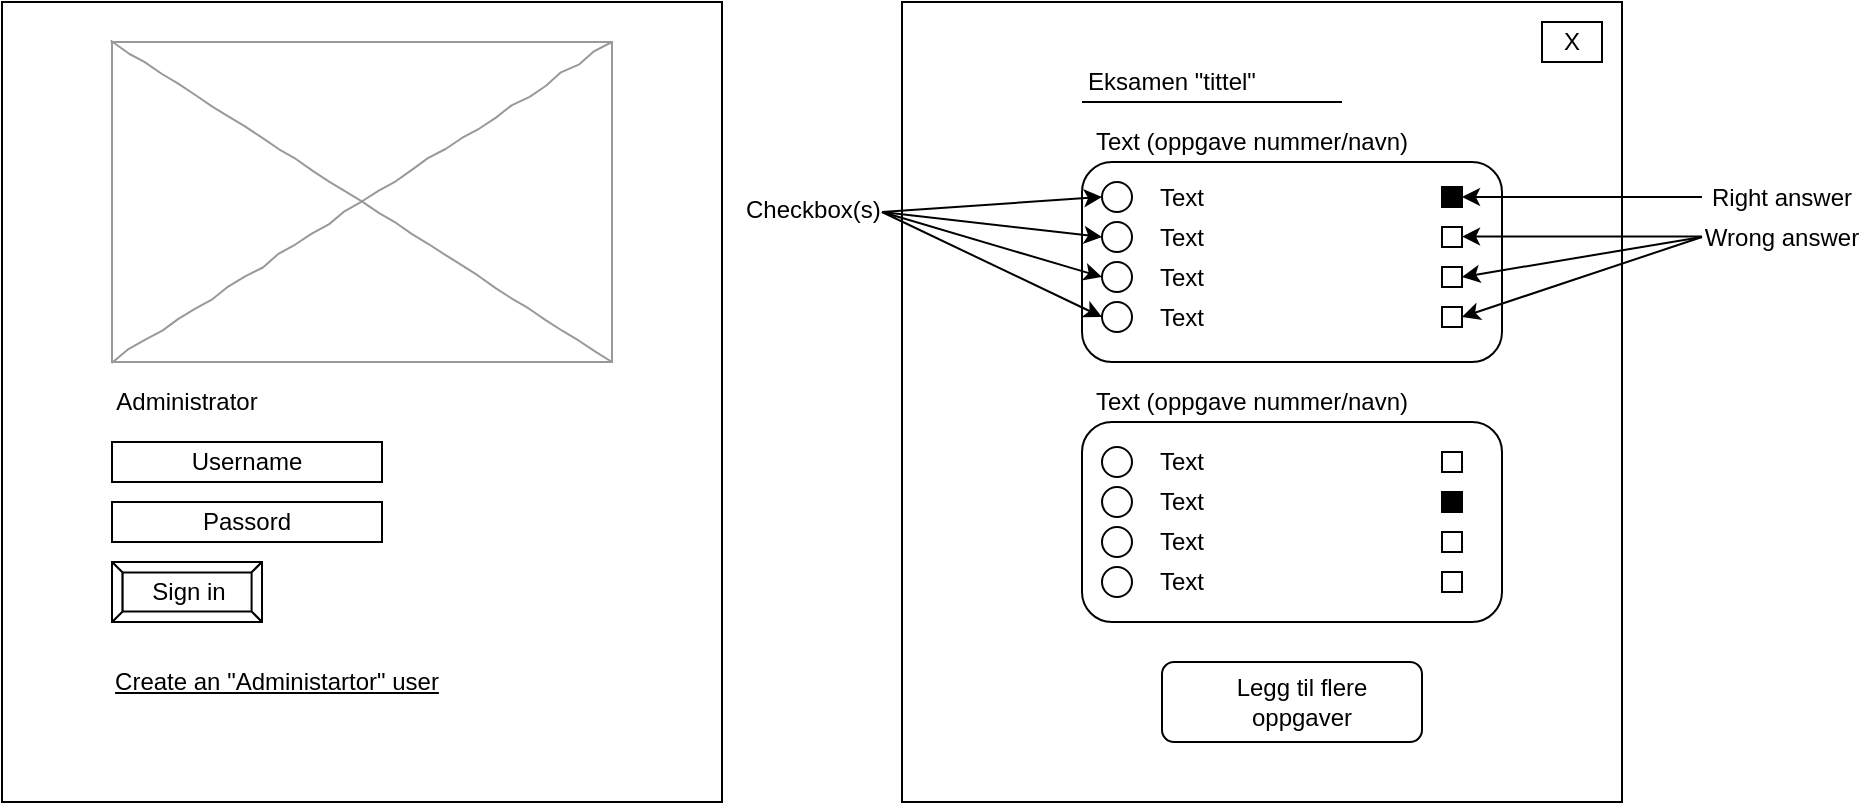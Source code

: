 <mxfile version="15.0.3" type="github">
  <diagram name="Page-1" id="03018318-947c-dd8e-b7a3-06fadd420f32">
    <mxGraphModel dx="981" dy="526" grid="1" gridSize="10" guides="1" tooltips="1" connect="1" arrows="1" fold="1" page="1" pageScale="1" pageWidth="1100" pageHeight="850" background="#ffffff" math="0" shadow="0">
      <root>
        <mxCell id="0" />
        <mxCell id="1" parent="0" />
        <mxCell id="bgq5ql3Wi5CXJPzBRoZU-4" value="" style="rounded=0;whiteSpace=wrap;html=1;" vertex="1" parent="1">
          <mxGeometry x="40" y="40" width="360" height="400" as="geometry" />
        </mxCell>
        <mxCell id="bgq5ql3Wi5CXJPzBRoZU-6" value="" style="verticalLabelPosition=bottom;shadow=0;dashed=0;align=center;html=1;verticalAlign=top;strokeWidth=1;shape=mxgraph.mockup.graphics.simpleIcon;strokeColor=#999999;rounded=0;labelBackgroundColor=none;fontFamily=Verdana;fontSize=14;fontColor=#000000;comic=1;" vertex="1" parent="1">
          <mxGeometry x="95" y="60" width="250" height="160" as="geometry" />
        </mxCell>
        <mxCell id="bgq5ql3Wi5CXJPzBRoZU-7" value="Username" style="rounded=0;whiteSpace=wrap;html=1;" vertex="1" parent="1">
          <mxGeometry x="95" y="260" width="135" height="20" as="geometry" />
        </mxCell>
        <mxCell id="bgq5ql3Wi5CXJPzBRoZU-8" value="Administrator" style="text;html=1;strokeColor=none;fillColor=none;align=center;verticalAlign=middle;whiteSpace=wrap;rounded=0;" vertex="1" parent="1">
          <mxGeometry x="95" y="230" width="75" height="20" as="geometry" />
        </mxCell>
        <mxCell id="bgq5ql3Wi5CXJPzBRoZU-10" value="Passord" style="rounded=0;whiteSpace=wrap;html=1;" vertex="1" parent="1">
          <mxGeometry x="95" y="290" width="135" height="20" as="geometry" />
        </mxCell>
        <mxCell id="bgq5ql3Wi5CXJPzBRoZU-11" value="Sign in" style="labelPosition=center;verticalLabelPosition=middle;align=center;html=1;shape=mxgraph.basic.button;dx=5.2;" vertex="1" parent="1">
          <mxGeometry x="95" y="320" width="75" height="30" as="geometry" />
        </mxCell>
        <mxCell id="bgq5ql3Wi5CXJPzBRoZU-12" value="&lt;u&gt;Create an &quot;Administartor&quot; user&lt;/u&gt;" style="text;html=1;strokeColor=none;fillColor=none;align=center;verticalAlign=middle;whiteSpace=wrap;rounded=0;" vertex="1" parent="1">
          <mxGeometry x="95" y="370" width="165" height="20" as="geometry" />
        </mxCell>
        <mxCell id="bgq5ql3Wi5CXJPzBRoZU-13" value="" style="rounded=0;whiteSpace=wrap;html=1;" vertex="1" parent="1">
          <mxGeometry x="490" y="40" width="360" height="400" as="geometry" />
        </mxCell>
        <mxCell id="bgq5ql3Wi5CXJPzBRoZU-14" value="Eksamen &quot;tittel&quot;" style="text;html=1;strokeColor=none;fillColor=none;align=center;verticalAlign=middle;whiteSpace=wrap;rounded=0;" vertex="1" parent="1">
          <mxGeometry x="540" y="70" width="170" height="20" as="geometry" />
        </mxCell>
        <mxCell id="bgq5ql3Wi5CXJPzBRoZU-16" value="" style="rounded=1;whiteSpace=wrap;html=1;" vertex="1" parent="1">
          <mxGeometry x="580" y="120" width="210" height="100" as="geometry" />
        </mxCell>
        <mxCell id="bgq5ql3Wi5CXJPzBRoZU-17" value="Text (oppgave nummer/navn)" style="text;html=1;strokeColor=none;fillColor=none;align=center;verticalAlign=middle;whiteSpace=wrap;rounded=0;" vertex="1" parent="1">
          <mxGeometry x="580" y="100" width="170" height="20" as="geometry" />
        </mxCell>
        <mxCell id="bgq5ql3Wi5CXJPzBRoZU-18" value="" style="endArrow=none;html=1;" edge="1" parent="1">
          <mxGeometry width="50" height="50" relative="1" as="geometry">
            <mxPoint x="710" y="90" as="sourcePoint" />
            <mxPoint x="580" y="90" as="targetPoint" />
          </mxGeometry>
        </mxCell>
        <mxCell id="bgq5ql3Wi5CXJPzBRoZU-19" value="" style="ellipse;whiteSpace=wrap;html=1;aspect=fixed;" vertex="1" parent="1">
          <mxGeometry x="590" y="130" width="15" height="15" as="geometry" />
        </mxCell>
        <mxCell id="bgq5ql3Wi5CXJPzBRoZU-20" value="" style="ellipse;whiteSpace=wrap;html=1;aspect=fixed;" vertex="1" parent="1">
          <mxGeometry x="590" y="150" width="15" height="15" as="geometry" />
        </mxCell>
        <mxCell id="bgq5ql3Wi5CXJPzBRoZU-21" value="" style="ellipse;whiteSpace=wrap;html=1;aspect=fixed;" vertex="1" parent="1">
          <mxGeometry x="590" y="170" width="15" height="15" as="geometry" />
        </mxCell>
        <mxCell id="bgq5ql3Wi5CXJPzBRoZU-22" value="" style="ellipse;whiteSpace=wrap;html=1;aspect=fixed;" vertex="1" parent="1">
          <mxGeometry x="590" y="190" width="15" height="15" as="geometry" />
        </mxCell>
        <mxCell id="bgq5ql3Wi5CXJPzBRoZU-23" value="Text" style="text;html=1;strokeColor=none;fillColor=none;align=center;verticalAlign=middle;whiteSpace=wrap;rounded=0;" vertex="1" parent="1">
          <mxGeometry x="610" y="127.5" width="40" height="20" as="geometry" />
        </mxCell>
        <mxCell id="bgq5ql3Wi5CXJPzBRoZU-24" value="Text" style="text;html=1;strokeColor=none;fillColor=none;align=center;verticalAlign=middle;whiteSpace=wrap;rounded=0;" vertex="1" parent="1">
          <mxGeometry x="610" y="147.5" width="40" height="20" as="geometry" />
        </mxCell>
        <mxCell id="bgq5ql3Wi5CXJPzBRoZU-25" value="Text" style="text;html=1;strokeColor=none;fillColor=none;align=center;verticalAlign=middle;whiteSpace=wrap;rounded=0;" vertex="1" parent="1">
          <mxGeometry x="610" y="167.5" width="40" height="20" as="geometry" />
        </mxCell>
        <mxCell id="bgq5ql3Wi5CXJPzBRoZU-26" value="Text" style="text;html=1;strokeColor=none;fillColor=none;align=center;verticalAlign=middle;whiteSpace=wrap;rounded=0;" vertex="1" parent="1">
          <mxGeometry x="610" y="187.5" width="40" height="20" as="geometry" />
        </mxCell>
        <mxCell id="bgq5ql3Wi5CXJPzBRoZU-27" value="" style="whiteSpace=wrap;html=1;aspect=fixed;fillColor=#000000;" vertex="1" parent="1">
          <mxGeometry x="760" y="132.5" width="10" height="10" as="geometry" />
        </mxCell>
        <mxCell id="bgq5ql3Wi5CXJPzBRoZU-28" value="" style="whiteSpace=wrap;html=1;aspect=fixed;" vertex="1" parent="1">
          <mxGeometry x="760" y="152.5" width="10" height="10" as="geometry" />
        </mxCell>
        <mxCell id="bgq5ql3Wi5CXJPzBRoZU-29" value="" style="whiteSpace=wrap;html=1;aspect=fixed;" vertex="1" parent="1">
          <mxGeometry x="760" y="172.5" width="10" height="10" as="geometry" />
        </mxCell>
        <mxCell id="bgq5ql3Wi5CXJPzBRoZU-30" value="" style="whiteSpace=wrap;html=1;aspect=fixed;" vertex="1" parent="1">
          <mxGeometry x="760" y="192.5" width="10" height="10" as="geometry" />
        </mxCell>
        <mxCell id="bgq5ql3Wi5CXJPzBRoZU-31" value="Right answer" style="text;html=1;strokeColor=none;fillColor=none;align=center;verticalAlign=middle;whiteSpace=wrap;rounded=0;" vertex="1" parent="1">
          <mxGeometry x="890" y="127.5" width="80" height="20" as="geometry" />
        </mxCell>
        <mxCell id="bgq5ql3Wi5CXJPzBRoZU-32" value="" style="endArrow=classic;html=1;entryX=1;entryY=0.5;entryDx=0;entryDy=0;exitX=0;exitY=0.5;exitDx=0;exitDy=0;" edge="1" parent="1" source="bgq5ql3Wi5CXJPzBRoZU-31" target="bgq5ql3Wi5CXJPzBRoZU-27">
          <mxGeometry width="50" height="50" relative="1" as="geometry">
            <mxPoint x="840" y="182.5" as="sourcePoint" />
            <mxPoint x="890" y="132.5" as="targetPoint" />
          </mxGeometry>
        </mxCell>
        <mxCell id="bgq5ql3Wi5CXJPzBRoZU-33" value="" style="endArrow=classic;html=1;entryX=1;entryY=0.5;entryDx=0;entryDy=0;exitX=0;exitY=0.5;exitDx=0;exitDy=0;" edge="1" parent="1">
          <mxGeometry width="50" height="50" relative="1" as="geometry">
            <mxPoint x="890" y="157.26" as="sourcePoint" />
            <mxPoint x="770" y="157.26" as="targetPoint" />
          </mxGeometry>
        </mxCell>
        <mxCell id="bgq5ql3Wi5CXJPzBRoZU-34" value="Wrong answer" style="text;html=1;strokeColor=none;fillColor=none;align=center;verticalAlign=middle;whiteSpace=wrap;rounded=0;" vertex="1" parent="1">
          <mxGeometry x="890" y="147.5" width="80" height="20" as="geometry" />
        </mxCell>
        <mxCell id="bgq5ql3Wi5CXJPzBRoZU-35" value="" style="endArrow=classic;html=1;entryX=1;entryY=0.5;entryDx=0;entryDy=0;exitX=0;exitY=0.5;exitDx=0;exitDy=0;" edge="1" parent="1" source="bgq5ql3Wi5CXJPzBRoZU-34" target="bgq5ql3Wi5CXJPzBRoZU-29">
          <mxGeometry width="50" height="50" relative="1" as="geometry">
            <mxPoint x="900" y="167.26" as="sourcePoint" />
            <mxPoint x="780" y="167.26" as="targetPoint" />
          </mxGeometry>
        </mxCell>
        <mxCell id="bgq5ql3Wi5CXJPzBRoZU-36" value="" style="endArrow=classic;html=1;entryX=1;entryY=0.5;entryDx=0;entryDy=0;exitX=0;exitY=0.5;exitDx=0;exitDy=0;" edge="1" parent="1" source="bgq5ql3Wi5CXJPzBRoZU-34" target="bgq5ql3Wi5CXJPzBRoZU-30">
          <mxGeometry width="50" height="50" relative="1" as="geometry">
            <mxPoint x="910" y="177.26" as="sourcePoint" />
            <mxPoint x="790" y="177.26" as="targetPoint" />
          </mxGeometry>
        </mxCell>
        <mxCell id="bgq5ql3Wi5CXJPzBRoZU-37" value="" style="rounded=1;whiteSpace=wrap;html=1;fillColor=#FFFFFF;" vertex="1" parent="1">
          <mxGeometry x="620" y="370" width="130" height="40" as="geometry" />
        </mxCell>
        <mxCell id="bgq5ql3Wi5CXJPzBRoZU-38" value="Legg til flere oppgaver" style="text;html=1;strokeColor=none;fillColor=none;align=center;verticalAlign=middle;whiteSpace=wrap;rounded=0;" vertex="1" parent="1">
          <mxGeometry x="655" y="380" width="70" height="20" as="geometry" />
        </mxCell>
        <mxCell id="bgq5ql3Wi5CXJPzBRoZU-39" value="" style="rounded=1;whiteSpace=wrap;html=1;" vertex="1" parent="1">
          <mxGeometry x="580" y="250" width="210" height="100" as="geometry" />
        </mxCell>
        <mxCell id="bgq5ql3Wi5CXJPzBRoZU-40" value="Text (oppgave nummer/navn)" style="text;html=1;strokeColor=none;fillColor=none;align=center;verticalAlign=middle;whiteSpace=wrap;rounded=0;" vertex="1" parent="1">
          <mxGeometry x="580" y="230" width="170" height="20" as="geometry" />
        </mxCell>
        <mxCell id="bgq5ql3Wi5CXJPzBRoZU-42" value="" style="ellipse;whiteSpace=wrap;html=1;aspect=fixed;" vertex="1" parent="1">
          <mxGeometry x="590" y="262.5" width="15" height="15" as="geometry" />
        </mxCell>
        <mxCell id="bgq5ql3Wi5CXJPzBRoZU-43" value="" style="ellipse;whiteSpace=wrap;html=1;aspect=fixed;" vertex="1" parent="1">
          <mxGeometry x="590" y="282.5" width="15" height="15" as="geometry" />
        </mxCell>
        <mxCell id="bgq5ql3Wi5CXJPzBRoZU-44" value="" style="ellipse;whiteSpace=wrap;html=1;aspect=fixed;" vertex="1" parent="1">
          <mxGeometry x="590" y="302.5" width="15" height="15" as="geometry" />
        </mxCell>
        <mxCell id="bgq5ql3Wi5CXJPzBRoZU-45" value="" style="ellipse;whiteSpace=wrap;html=1;aspect=fixed;" vertex="1" parent="1">
          <mxGeometry x="590" y="322.5" width="15" height="15" as="geometry" />
        </mxCell>
        <mxCell id="bgq5ql3Wi5CXJPzBRoZU-46" value="Text" style="text;html=1;strokeColor=none;fillColor=none;align=center;verticalAlign=middle;whiteSpace=wrap;rounded=0;" vertex="1" parent="1">
          <mxGeometry x="610" y="260" width="40" height="20" as="geometry" />
        </mxCell>
        <mxCell id="bgq5ql3Wi5CXJPzBRoZU-47" value="Text" style="text;html=1;strokeColor=none;fillColor=none;align=center;verticalAlign=middle;whiteSpace=wrap;rounded=0;" vertex="1" parent="1">
          <mxGeometry x="610" y="280" width="40" height="20" as="geometry" />
        </mxCell>
        <mxCell id="bgq5ql3Wi5CXJPzBRoZU-48" value="Text" style="text;html=1;strokeColor=none;fillColor=none;align=center;verticalAlign=middle;whiteSpace=wrap;rounded=0;" vertex="1" parent="1">
          <mxGeometry x="610" y="300" width="40" height="20" as="geometry" />
        </mxCell>
        <mxCell id="bgq5ql3Wi5CXJPzBRoZU-49" value="Text" style="text;html=1;strokeColor=none;fillColor=none;align=center;verticalAlign=middle;whiteSpace=wrap;rounded=0;" vertex="1" parent="1">
          <mxGeometry x="610" y="320" width="40" height="20" as="geometry" />
        </mxCell>
        <mxCell id="bgq5ql3Wi5CXJPzBRoZU-50" value="" style="whiteSpace=wrap;html=1;aspect=fixed;fillColor=#FFFFFF;" vertex="1" parent="1">
          <mxGeometry x="760" y="265" width="10" height="10" as="geometry" />
        </mxCell>
        <mxCell id="bgq5ql3Wi5CXJPzBRoZU-51" value="" style="whiteSpace=wrap;html=1;aspect=fixed;fillColor=#000000;" vertex="1" parent="1">
          <mxGeometry x="760" y="285" width="10" height="10" as="geometry" />
        </mxCell>
        <mxCell id="bgq5ql3Wi5CXJPzBRoZU-52" value="" style="whiteSpace=wrap;html=1;aspect=fixed;" vertex="1" parent="1">
          <mxGeometry x="760" y="305" width="10" height="10" as="geometry" />
        </mxCell>
        <mxCell id="bgq5ql3Wi5CXJPzBRoZU-53" value="" style="whiteSpace=wrap;html=1;aspect=fixed;" vertex="1" parent="1">
          <mxGeometry x="760" y="325" width="10" height="10" as="geometry" />
        </mxCell>
        <mxCell id="bgq5ql3Wi5CXJPzBRoZU-54" value="X" style="rounded=0;whiteSpace=wrap;html=1;fillColor=#FFFFFF;" vertex="1" parent="1">
          <mxGeometry x="810" y="50" width="30" height="20" as="geometry" />
        </mxCell>
        <mxCell id="bgq5ql3Wi5CXJPzBRoZU-55" value="Checkbox(s)" style="text;whiteSpace=wrap;html=1;" vertex="1" parent="1">
          <mxGeometry x="410" y="130" width="70" height="30" as="geometry" />
        </mxCell>
        <mxCell id="bgq5ql3Wi5CXJPzBRoZU-56" value="" style="endArrow=classic;html=1;exitX=1;exitY=0.5;exitDx=0;exitDy=0;entryX=0;entryY=0.5;entryDx=0;entryDy=0;" edge="1" parent="1" source="bgq5ql3Wi5CXJPzBRoZU-55" target="bgq5ql3Wi5CXJPzBRoZU-19">
          <mxGeometry width="50" height="50" relative="1" as="geometry">
            <mxPoint x="480" y="250" as="sourcePoint" />
            <mxPoint x="530" y="200" as="targetPoint" />
          </mxGeometry>
        </mxCell>
        <mxCell id="bgq5ql3Wi5CXJPzBRoZU-57" value="" style="endArrow=classic;html=1;exitX=1;exitY=0.5;exitDx=0;exitDy=0;entryX=0;entryY=0.5;entryDx=0;entryDy=0;" edge="1" parent="1" source="bgq5ql3Wi5CXJPzBRoZU-55" target="bgq5ql3Wi5CXJPzBRoZU-20">
          <mxGeometry width="50" height="50" relative="1" as="geometry">
            <mxPoint x="480" y="250" as="sourcePoint" />
            <mxPoint x="530" y="200" as="targetPoint" />
          </mxGeometry>
        </mxCell>
        <mxCell id="bgq5ql3Wi5CXJPzBRoZU-58" value="" style="endArrow=classic;html=1;exitX=1;exitY=0.5;exitDx=0;exitDy=0;entryX=0;entryY=0.5;entryDx=0;entryDy=0;" edge="1" parent="1" source="bgq5ql3Wi5CXJPzBRoZU-55" target="bgq5ql3Wi5CXJPzBRoZU-21">
          <mxGeometry width="50" height="50" relative="1" as="geometry">
            <mxPoint x="490" y="155" as="sourcePoint" />
            <mxPoint x="600.0" y="167.5" as="targetPoint" />
          </mxGeometry>
        </mxCell>
        <mxCell id="bgq5ql3Wi5CXJPzBRoZU-59" value="" style="endArrow=classic;html=1;exitX=1;exitY=0.5;exitDx=0;exitDy=0;entryX=0;entryY=0.5;entryDx=0;entryDy=0;" edge="1" parent="1" source="bgq5ql3Wi5CXJPzBRoZU-55" target="bgq5ql3Wi5CXJPzBRoZU-22">
          <mxGeometry width="50" height="50" relative="1" as="geometry">
            <mxPoint x="500" y="165" as="sourcePoint" />
            <mxPoint x="610.0" y="177.5" as="targetPoint" />
          </mxGeometry>
        </mxCell>
      </root>
    </mxGraphModel>
  </diagram>
</mxfile>

